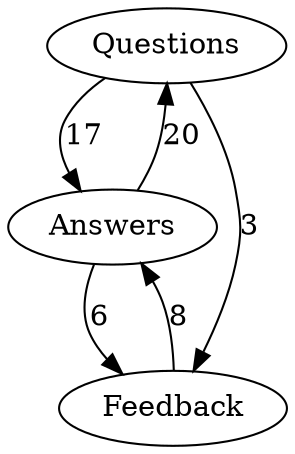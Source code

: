 // test
digraph gazeDataOutput9 {
	node [group=a]
	Questions
	Answers
	Feedback
	Answers -> Questions [label=20]
	Questions -> Feedback [label=3]
	Feedback -> Answers [label=8]
	Questions -> Answers [label=17]
	Answers -> Feedback [label=6]
	edge [style=invis]
	Questions -> Answers
	Answers -> Feedback
}
